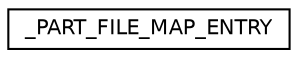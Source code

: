digraph G
{
  edge [fontname="Helvetica",fontsize="10",labelfontname="Helvetica",labelfontsize="10"];
  node [fontname="Helvetica",fontsize="10",shape=record];
  rankdir="LR";
  Node1 [label="_PART_FILE_MAP_ENTRY",height=0.2,width=0.4,color="black", fillcolor="white", style="filled",URL="$struct___p_a_r_t___f_i_l_e___m_a_p___e_n_t_r_y.html"];
}
